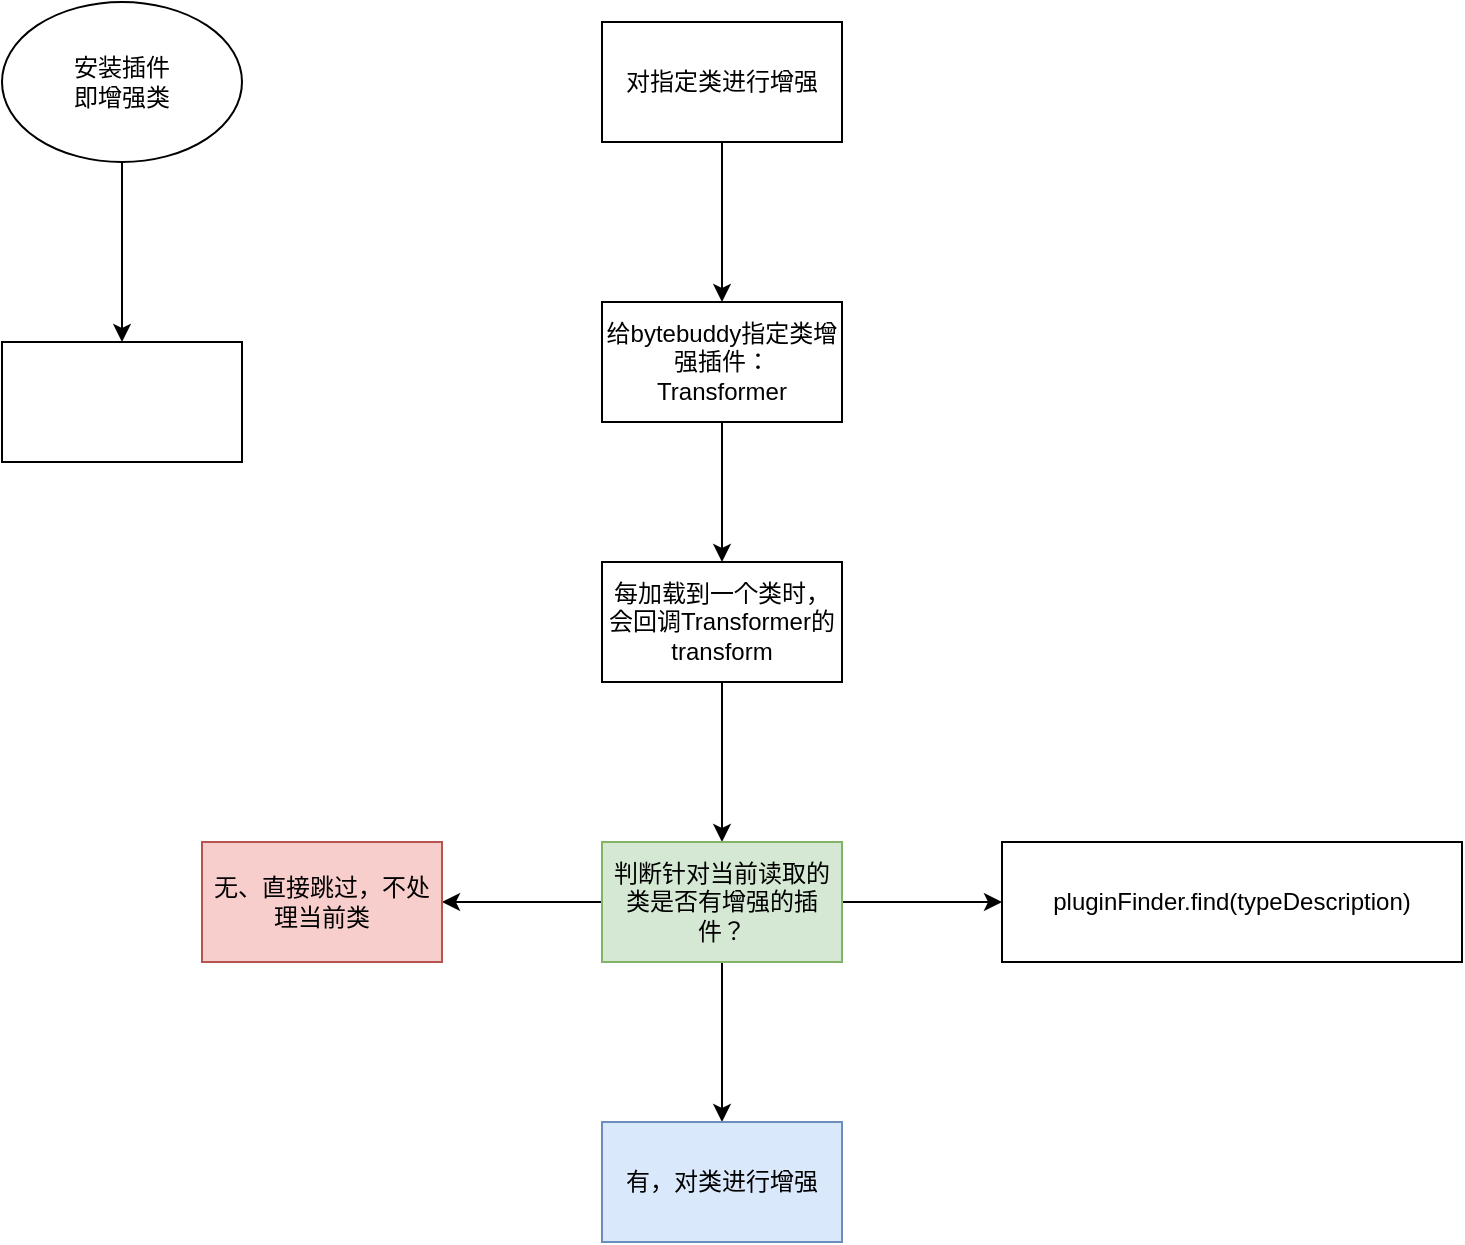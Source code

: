 <mxfile version="24.6.1" type="device">
  <diagram name="第 1 页" id="NbJ7uVP1SbW0fN08NpJ6">
    <mxGraphModel dx="1036" dy="614" grid="1" gridSize="10" guides="1" tooltips="1" connect="1" arrows="1" fold="1" page="1" pageScale="1" pageWidth="827" pageHeight="1169" math="0" shadow="0">
      <root>
        <mxCell id="0" />
        <mxCell id="1" parent="0" />
        <mxCell id="NJu38FcJAUvmYDNz97jk-3" value="" style="edgeStyle=orthogonalEdgeStyle;rounded=0;orthogonalLoop=1;jettySize=auto;html=1;" parent="1" source="NJu38FcJAUvmYDNz97jk-1" target="NJu38FcJAUvmYDNz97jk-2" edge="1">
          <mxGeometry relative="1" as="geometry" />
        </mxCell>
        <mxCell id="NJu38FcJAUvmYDNz97jk-1" value="安装插件&lt;div&gt;即增强类&lt;/div&gt;" style="ellipse;whiteSpace=wrap;html=1;" parent="1" vertex="1">
          <mxGeometry x="250" y="50" width="120" height="80" as="geometry" />
        </mxCell>
        <mxCell id="NJu38FcJAUvmYDNz97jk-2" value="" style="whiteSpace=wrap;html=1;" parent="1" vertex="1">
          <mxGeometry x="250" y="220" width="120" height="60" as="geometry" />
        </mxCell>
        <mxCell id="_u0lqeuWp6ZSdY1_psYx-3" value="" style="edgeStyle=orthogonalEdgeStyle;rounded=0;orthogonalLoop=1;jettySize=auto;html=1;" parent="1" source="_u0lqeuWp6ZSdY1_psYx-1" target="_u0lqeuWp6ZSdY1_psYx-2" edge="1">
          <mxGeometry relative="1" as="geometry" />
        </mxCell>
        <mxCell id="_u0lqeuWp6ZSdY1_psYx-1" value="对指定类进行增强" style="rounded=0;whiteSpace=wrap;html=1;" parent="1" vertex="1">
          <mxGeometry x="550" y="60" width="120" height="60" as="geometry" />
        </mxCell>
        <mxCell id="_u0lqeuWp6ZSdY1_psYx-5" value="" style="edgeStyle=orthogonalEdgeStyle;rounded=0;orthogonalLoop=1;jettySize=auto;html=1;" parent="1" source="_u0lqeuWp6ZSdY1_psYx-2" target="_u0lqeuWp6ZSdY1_psYx-4" edge="1">
          <mxGeometry relative="1" as="geometry" />
        </mxCell>
        <mxCell id="_u0lqeuWp6ZSdY1_psYx-2" value="给bytebuddy指定类增强插件：&lt;div&gt;Transformer&lt;br&gt;&lt;/div&gt;" style="whiteSpace=wrap;html=1;rounded=0;" parent="1" vertex="1">
          <mxGeometry x="550" y="200" width="120" height="60" as="geometry" />
        </mxCell>
        <mxCell id="_u0lqeuWp6ZSdY1_psYx-7" value="" style="edgeStyle=orthogonalEdgeStyle;rounded=0;orthogonalLoop=1;jettySize=auto;html=1;" parent="1" source="_u0lqeuWp6ZSdY1_psYx-4" target="_u0lqeuWp6ZSdY1_psYx-6" edge="1">
          <mxGeometry relative="1" as="geometry" />
        </mxCell>
        <mxCell id="_u0lqeuWp6ZSdY1_psYx-4" value="每加载到一个类时，会回调Transformer的transform" style="whiteSpace=wrap;html=1;rounded=0;" parent="1" vertex="1">
          <mxGeometry x="550" y="330" width="120" height="60" as="geometry" />
        </mxCell>
        <mxCell id="_u0lqeuWp6ZSdY1_psYx-9" value="" style="edgeStyle=orthogonalEdgeStyle;rounded=0;orthogonalLoop=1;jettySize=auto;html=1;" parent="1" source="_u0lqeuWp6ZSdY1_psYx-6" target="_u0lqeuWp6ZSdY1_psYx-8" edge="1">
          <mxGeometry relative="1" as="geometry" />
        </mxCell>
        <mxCell id="_u0lqeuWp6ZSdY1_psYx-11" value="" style="edgeStyle=orthogonalEdgeStyle;rounded=0;orthogonalLoop=1;jettySize=auto;html=1;" parent="1" source="_u0lqeuWp6ZSdY1_psYx-6" target="_u0lqeuWp6ZSdY1_psYx-10" edge="1">
          <mxGeometry relative="1" as="geometry" />
        </mxCell>
        <mxCell id="_u0lqeuWp6ZSdY1_psYx-14" value="" style="edgeStyle=orthogonalEdgeStyle;rounded=0;orthogonalLoop=1;jettySize=auto;html=1;" parent="1" source="_u0lqeuWp6ZSdY1_psYx-6" target="_u0lqeuWp6ZSdY1_psYx-13" edge="1">
          <mxGeometry relative="1" as="geometry" />
        </mxCell>
        <mxCell id="_u0lqeuWp6ZSdY1_psYx-6" value="判断针对当前读取的类是否有增强的插件？" style="whiteSpace=wrap;html=1;rounded=0;fillColor=#d5e8d4;strokeColor=#82b366;" parent="1" vertex="1">
          <mxGeometry x="550" y="470" width="120" height="60" as="geometry" />
        </mxCell>
        <mxCell id="_u0lqeuWp6ZSdY1_psYx-8" value="pluginFinder.find(typeDescription)" style="whiteSpace=wrap;html=1;rounded=0;" parent="1" vertex="1">
          <mxGeometry x="750" y="470" width="230" height="60" as="geometry" />
        </mxCell>
        <mxCell id="_u0lqeuWp6ZSdY1_psYx-10" value="有，对类进行增强" style="whiteSpace=wrap;html=1;rounded=0;fillColor=#dae8fc;strokeColor=#6c8ebf;" parent="1" vertex="1">
          <mxGeometry x="550" y="610" width="120" height="60" as="geometry" />
        </mxCell>
        <mxCell id="_u0lqeuWp6ZSdY1_psYx-13" value="无、直接跳过，不处理当前类" style="whiteSpace=wrap;html=1;rounded=0;fillColor=#f8cecc;strokeColor=#b85450;" parent="1" vertex="1">
          <mxGeometry x="350" y="470" width="120" height="60" as="geometry" />
        </mxCell>
      </root>
    </mxGraphModel>
  </diagram>
</mxfile>
